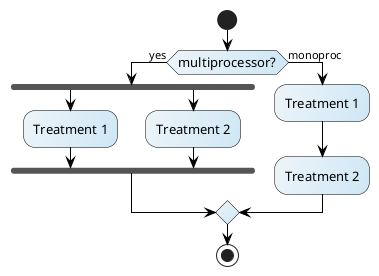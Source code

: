 @startuml

skinparam activity {
  ArrowColor  #000000
  BorderColor #000000
  BackgroundColor #eef5f9/cee7f6
  FontSize 13
}

start

if (multiprocessor?) then (yes)
  fork
    :Treatment 1;
  fork again
    :Treatment 2;
  end fork
else (monoproc)
  :Treatment 1;
  :Treatment 2;
endif

stop

@enduml
